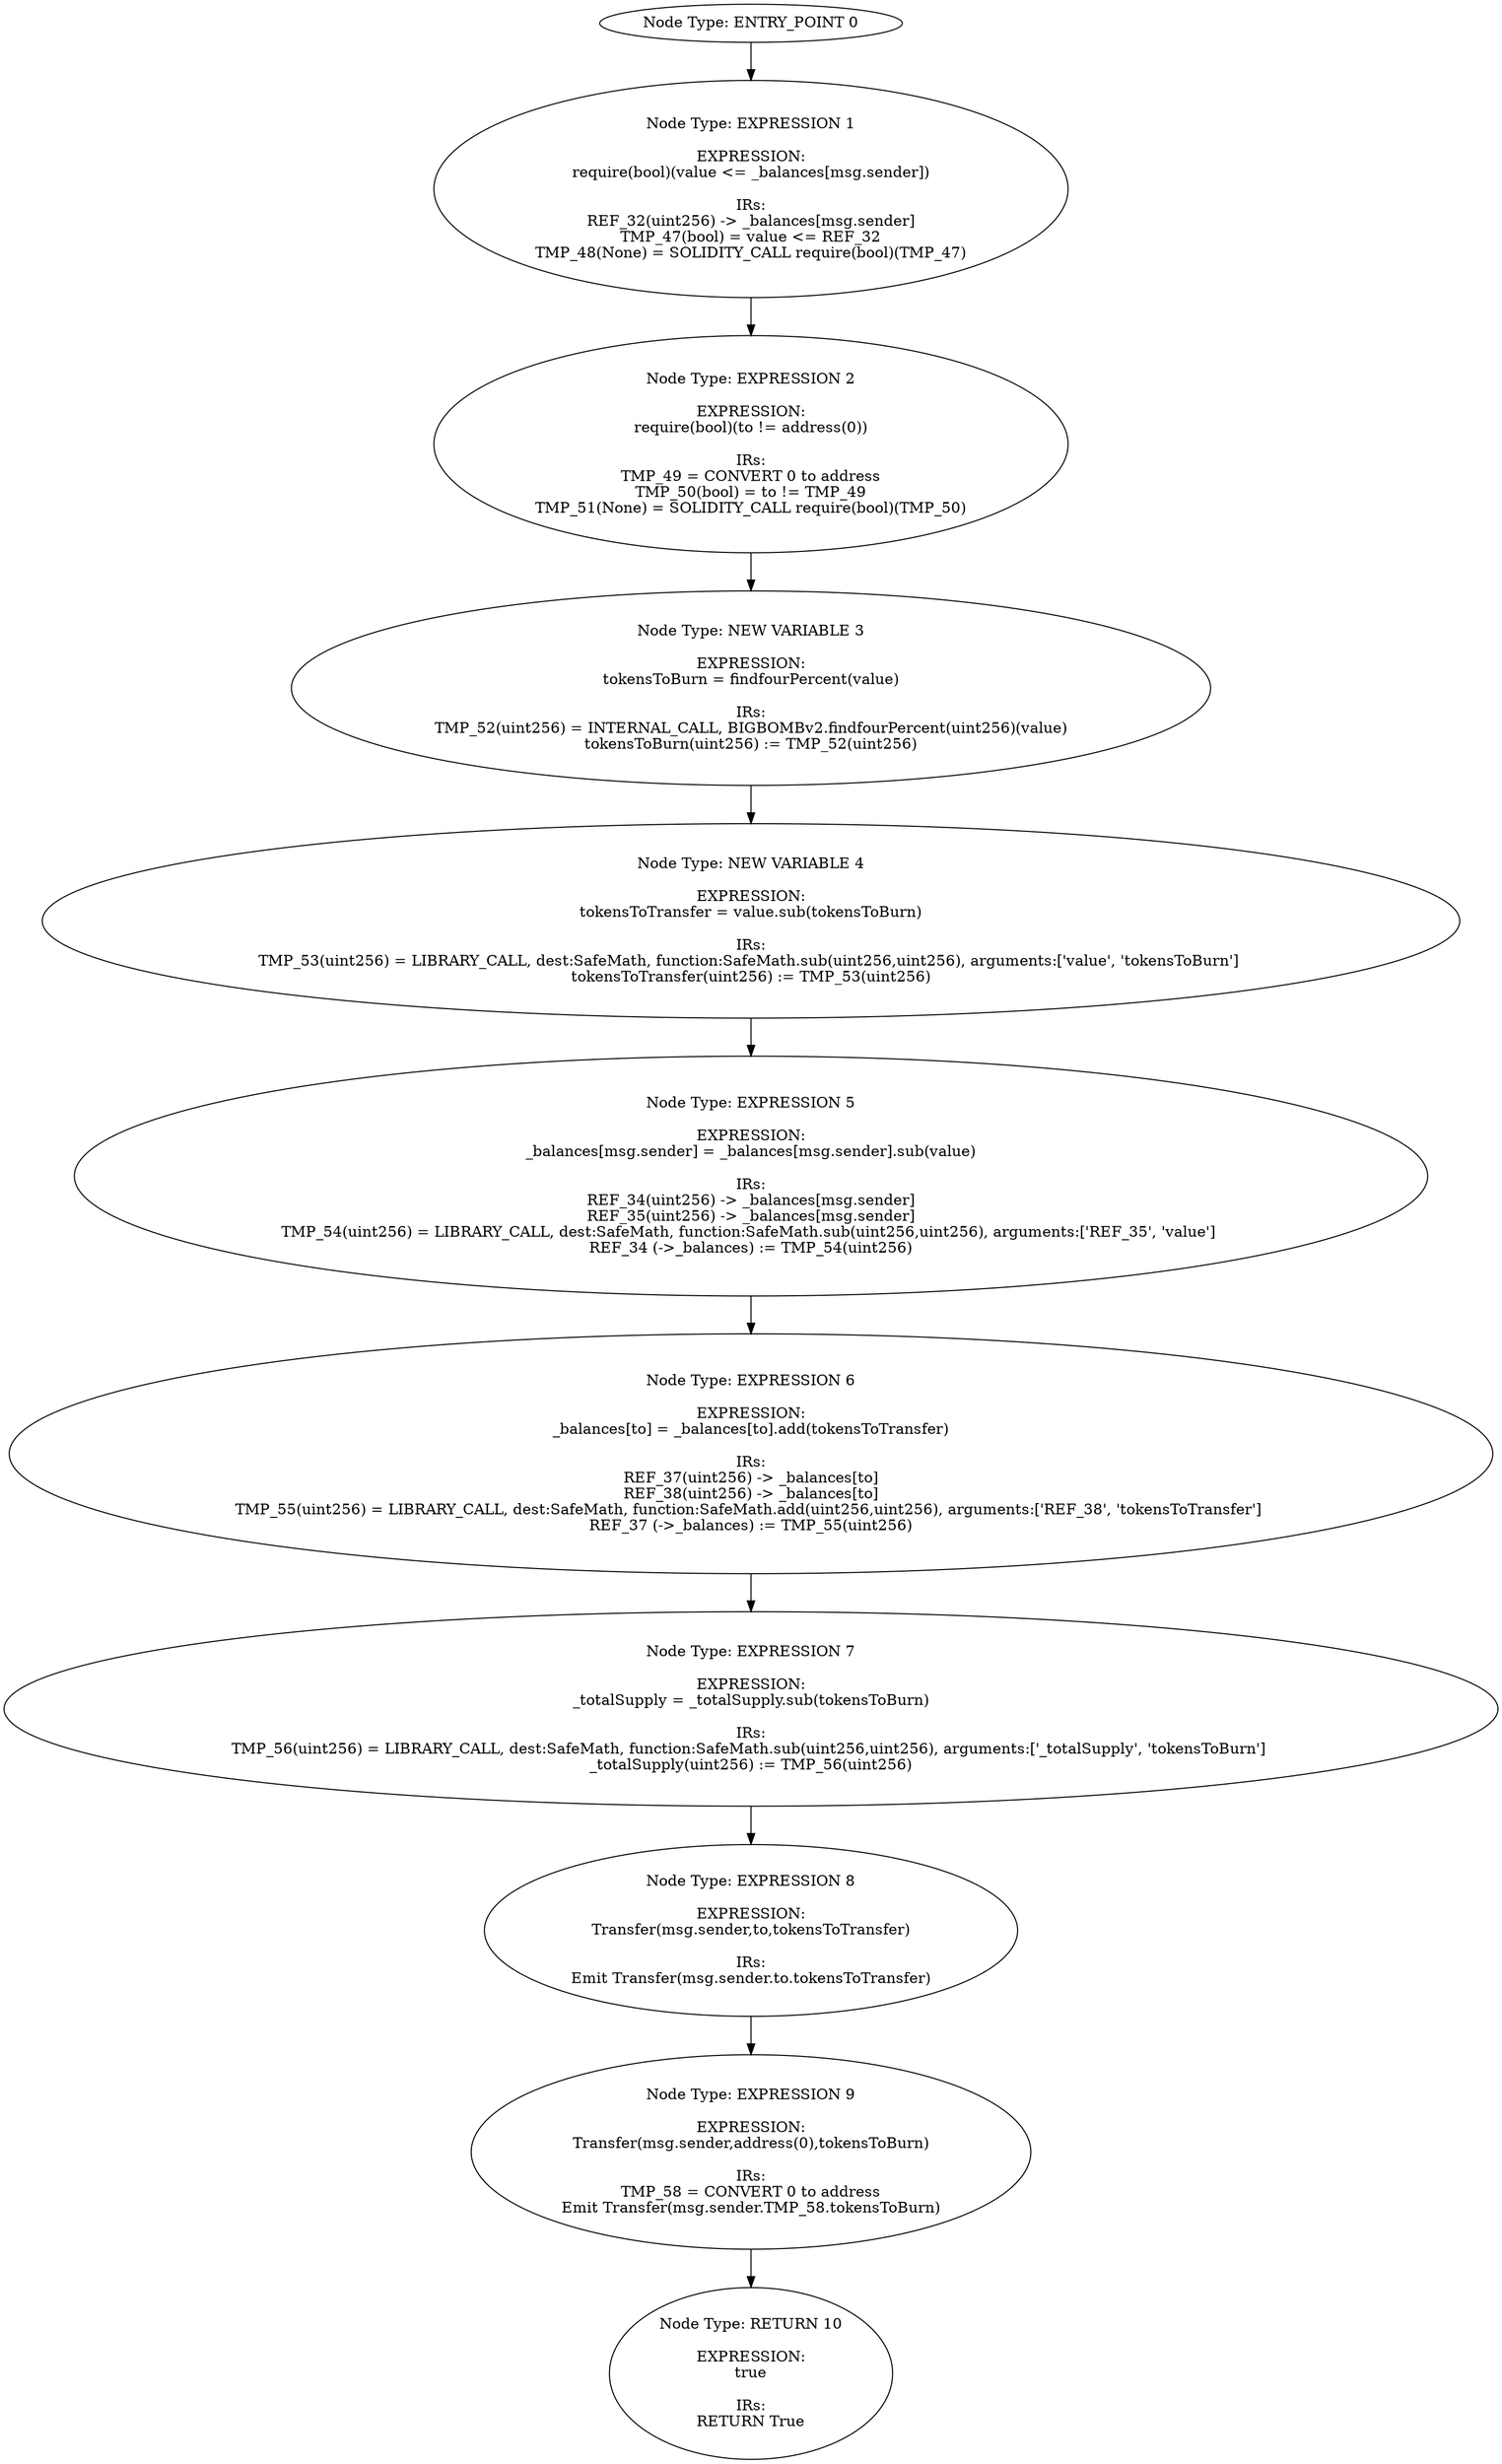 digraph{
0[label="Node Type: ENTRY_POINT 0
"];
0->1;
1[label="Node Type: EXPRESSION 1

EXPRESSION:
require(bool)(value <= _balances[msg.sender])

IRs:
REF_32(uint256) -> _balances[msg.sender]
TMP_47(bool) = value <= REF_32
TMP_48(None) = SOLIDITY_CALL require(bool)(TMP_47)"];
1->2;
2[label="Node Type: EXPRESSION 2

EXPRESSION:
require(bool)(to != address(0))

IRs:
TMP_49 = CONVERT 0 to address
TMP_50(bool) = to != TMP_49
TMP_51(None) = SOLIDITY_CALL require(bool)(TMP_50)"];
2->3;
3[label="Node Type: NEW VARIABLE 3

EXPRESSION:
tokensToBurn = findfourPercent(value)

IRs:
TMP_52(uint256) = INTERNAL_CALL, BIGBOMBv2.findfourPercent(uint256)(value)
tokensToBurn(uint256) := TMP_52(uint256)"];
3->4;
4[label="Node Type: NEW VARIABLE 4

EXPRESSION:
tokensToTransfer = value.sub(tokensToBurn)

IRs:
TMP_53(uint256) = LIBRARY_CALL, dest:SafeMath, function:SafeMath.sub(uint256,uint256), arguments:['value', 'tokensToBurn'] 
tokensToTransfer(uint256) := TMP_53(uint256)"];
4->5;
5[label="Node Type: EXPRESSION 5

EXPRESSION:
_balances[msg.sender] = _balances[msg.sender].sub(value)

IRs:
REF_34(uint256) -> _balances[msg.sender]
REF_35(uint256) -> _balances[msg.sender]
TMP_54(uint256) = LIBRARY_CALL, dest:SafeMath, function:SafeMath.sub(uint256,uint256), arguments:['REF_35', 'value'] 
REF_34 (->_balances) := TMP_54(uint256)"];
5->6;
6[label="Node Type: EXPRESSION 6

EXPRESSION:
_balances[to] = _balances[to].add(tokensToTransfer)

IRs:
REF_37(uint256) -> _balances[to]
REF_38(uint256) -> _balances[to]
TMP_55(uint256) = LIBRARY_CALL, dest:SafeMath, function:SafeMath.add(uint256,uint256), arguments:['REF_38', 'tokensToTransfer'] 
REF_37 (->_balances) := TMP_55(uint256)"];
6->7;
7[label="Node Type: EXPRESSION 7

EXPRESSION:
_totalSupply = _totalSupply.sub(tokensToBurn)

IRs:
TMP_56(uint256) = LIBRARY_CALL, dest:SafeMath, function:SafeMath.sub(uint256,uint256), arguments:['_totalSupply', 'tokensToBurn'] 
_totalSupply(uint256) := TMP_56(uint256)"];
7->8;
8[label="Node Type: EXPRESSION 8

EXPRESSION:
Transfer(msg.sender,to,tokensToTransfer)

IRs:
Emit Transfer(msg.sender.to.tokensToTransfer)"];
8->9;
9[label="Node Type: EXPRESSION 9

EXPRESSION:
Transfer(msg.sender,address(0),tokensToBurn)

IRs:
TMP_58 = CONVERT 0 to address
Emit Transfer(msg.sender.TMP_58.tokensToBurn)"];
9->10;
10[label="Node Type: RETURN 10

EXPRESSION:
true

IRs:
RETURN True"];
}
